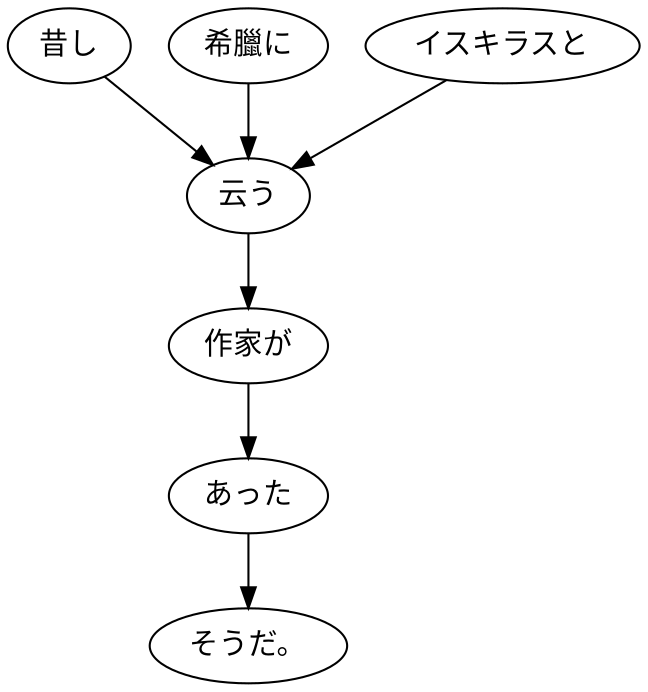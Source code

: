 digraph graph4927 {
	node0 [label="昔し"];
	node1 [label="希臘に"];
	node2 [label="イスキラスと"];
	node3 [label="云う"];
	node4 [label="作家が"];
	node5 [label="あった"];
	node6 [label="そうだ。"];
	node0 -> node3;
	node1 -> node3;
	node2 -> node3;
	node3 -> node4;
	node4 -> node5;
	node5 -> node6;
}
